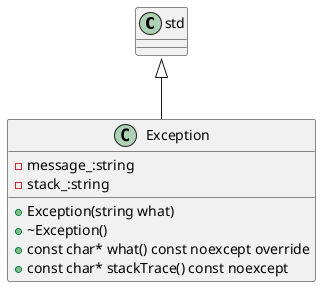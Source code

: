@startuml Exception
std::exception<|--Exception
class Exception{
    -message_:string
    -stack_:string
    +Exception(string what)
    +~Exception()
    +const char* what() const noexcept override
    +const char* stackTrace() const noexcept
}
@enduml